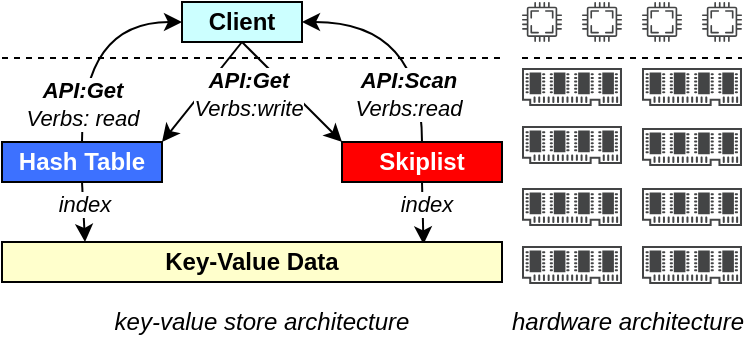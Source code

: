 <mxfile version="20.6.0" type="github"><diagram id="nkua_I_8SeS9SdFFttBP" name="第 1 页"><mxGraphModel dx="591" dy="404" grid="1" gridSize="10" guides="1" tooltips="1" connect="1" arrows="1" fold="1" page="1" pageScale="1" pageWidth="827" pageHeight="1169" math="0" shadow="0"><root><mxCell id="0"/><mxCell id="1" parent="0"/><mxCell id="pZuCyEu0J8naMEDu9RK_-50" style="edgeStyle=orthogonalEdgeStyle;rounded=0;orthogonalLoop=1;jettySize=auto;html=1;exitX=0.5;exitY=0;exitDx=0;exitDy=0;entryX=0;entryY=0.5;entryDx=0;entryDy=0;curved=1;" edge="1" parent="1" source="pZuCyEu0J8naMEDu9RK_-54" target="pZuCyEu0J8naMEDu9RK_-60"><mxGeometry relative="1" as="geometry"/></mxCell><mxCell id="pZuCyEu0J8naMEDu9RK_-51" value="&lt;b&gt;API:Get&lt;/b&gt;&lt;br /&gt;Verbs: read" style="edgeLabel;html=1;align=center;verticalAlign=middle;resizable=0;points=[];labelBackgroundColor=#ffffff;fontStyle=2" vertex="1" connectable="0" parent="pZuCyEu0J8naMEDu9RK_-50"><mxGeometry x="-0.343" y="-6" relative="1" as="geometry"><mxPoint x="-6.02" y="16.25" as="offset"/></mxGeometry></mxCell><mxCell id="pZuCyEu0J8naMEDu9RK_-52" style="edgeStyle=none;rounded=0;orthogonalLoop=1;jettySize=auto;html=1;exitX=0.5;exitY=1;exitDx=0;exitDy=0;entryX=0.166;entryY=0;entryDx=0;entryDy=0;entryPerimeter=0;" edge="1" parent="1" source="pZuCyEu0J8naMEDu9RK_-54" target="pZuCyEu0J8naMEDu9RK_-58"><mxGeometry relative="1" as="geometry"/></mxCell><mxCell id="pZuCyEu0J8naMEDu9RK_-53" value="index" style="edgeLabel;html=1;align=center;verticalAlign=middle;resizable=0;points=[];fontStyle=2;labelBackgroundColor=#ffffff;" vertex="1" connectable="0" parent="pZuCyEu0J8naMEDu9RK_-52"><mxGeometry x="-0.277" relative="1" as="geometry"><mxPoint as="offset"/></mxGeometry></mxCell><mxCell id="pZuCyEu0J8naMEDu9RK_-54" value="&lt;font color=&quot;#ffffff&quot;&gt;&lt;b&gt;Hash Table&lt;/b&gt;&lt;/font&gt;" style="rounded=0;whiteSpace=wrap;html=1;fillColor=#3D71FF;" vertex="1" diagramName="Rectangle" diagramCategory="general" parent="1"><mxGeometry x="120" y="130" width="80" height="20" as="geometry"/></mxCell><mxCell id="pZuCyEu0J8naMEDu9RK_-55" style="edgeStyle=orthogonalEdgeStyle;curved=1;rounded=0;orthogonalLoop=1;jettySize=auto;html=1;exitX=0.5;exitY=0;exitDx=0;exitDy=0;entryX=1;entryY=0.5;entryDx=0;entryDy=0;" edge="1" parent="1" source="pZuCyEu0J8naMEDu9RK_-57" target="pZuCyEu0J8naMEDu9RK_-60"><mxGeometry relative="1" as="geometry"/></mxCell><mxCell id="pZuCyEu0J8naMEDu9RK_-56" style="edgeStyle=none;rounded=0;orthogonalLoop=1;jettySize=auto;html=1;exitX=0.5;exitY=1;exitDx=0;exitDy=0;entryX=0.843;entryY=0.058;entryDx=0;entryDy=0;entryPerimeter=0;" edge="1" parent="1" source="pZuCyEu0J8naMEDu9RK_-57" target="pZuCyEu0J8naMEDu9RK_-58"><mxGeometry relative="1" as="geometry"/></mxCell><mxCell id="pZuCyEu0J8naMEDu9RK_-57" value="&lt;font color=&quot;#ffffff&quot;&gt;&lt;b&gt;Skiplist&lt;/b&gt;&lt;/font&gt;" style="rounded=0;whiteSpace=wrap;html=1;fillColor=#FF0000;" vertex="1" diagramName="Rectangle" diagramCategory="general" parent="1"><mxGeometry x="290" y="130" width="80" height="20" as="geometry"/></mxCell><mxCell id="pZuCyEu0J8naMEDu9RK_-58" value="&lt;b&gt;Key-Value Data&lt;/b&gt;" style="rounded=0;whiteSpace=wrap;html=1;fillColor=#FFFFCC;" vertex="1" diagramName="Rectangle" diagramCategory="general" parent="1"><mxGeometry x="120" y="180" width="250" height="20" as="geometry"/></mxCell><mxCell id="pZuCyEu0J8naMEDu9RK_-59" style="rounded=0;orthogonalLoop=1;jettySize=auto;html=1;exitX=0.5;exitY=1;exitDx=0;exitDy=0;entryX=1;entryY=0;entryDx=0;entryDy=0;" edge="1" parent="1" source="pZuCyEu0J8naMEDu9RK_-60" target="pZuCyEu0J8naMEDu9RK_-54"><mxGeometry relative="1" as="geometry"/></mxCell><mxCell id="pZuCyEu0J8naMEDu9RK_-60" value="&lt;b&gt;Client&lt;/b&gt;" style="rounded=0;whiteSpace=wrap;html=1;fillColor=#CCFFFF;" vertex="1" diagramName="Rectangle" diagramCategory="general" parent="1"><mxGeometry x="210" y="60" width="60" height="20" as="geometry"/></mxCell><mxCell id="pZuCyEu0J8naMEDu9RK_-61" value="index" style="edgeLabel;html=1;align=center;verticalAlign=middle;resizable=0;points=[];fontStyle=2;labelBackgroundColor=#ffffff;" vertex="1" connectable="0" parent="1"><mxGeometry x="180.002" y="164.997" as="geometry"><mxPoint x="152" y="-4" as="offset"/></mxGeometry></mxCell><mxCell id="pZuCyEu0J8naMEDu9RK_-62" style="rounded=0;orthogonalLoop=1;jettySize=auto;html=1;exitX=0.5;exitY=1;exitDx=0;exitDy=0;entryX=0;entryY=0;entryDx=0;entryDy=0;" edge="1" parent="1" source="pZuCyEu0J8naMEDu9RK_-60" target="pZuCyEu0J8naMEDu9RK_-57"><mxGeometry relative="1" as="geometry"><mxPoint x="250.0" y="80" as="sourcePoint"/><mxPoint x="210" y="130" as="targetPoint"/></mxGeometry></mxCell><mxCell id="pZuCyEu0J8naMEDu9RK_-63" value="&lt;b&gt;API:Get&lt;/b&gt;&lt;br /&gt;Verbs:write" style="edgeLabel;html=1;align=center;verticalAlign=middle;resizable=0;points=[];labelBackgroundColor=#ffffff;fontStyle=2" vertex="1" connectable="0" parent="1"><mxGeometry x="240" y="119.997" as="geometry"><mxPoint x="3" y="-14" as="offset"/></mxGeometry></mxCell><mxCell id="pZuCyEu0J8naMEDu9RK_-64" value="&lt;b&gt;API:Scan&lt;/b&gt;&lt;br /&gt;Verbs:read" style="edgeLabel;html=1;align=center;verticalAlign=middle;resizable=0;points=[];labelBackgroundColor=#ffffff;fontStyle=2" vertex="1" connectable="0" parent="1"><mxGeometry x="320" y="119.997" as="geometry"><mxPoint x="3" y="-14" as="offset"/></mxGeometry></mxCell><mxCell id="pZuCyEu0J8naMEDu9RK_-65" value="" style="endArrow=none;html=1;rounded=0;dashed=1;" edge="1" parent="1"><mxGeometry width="50" height="50" relative="1" as="geometry"><mxPoint x="120" y="88" as="sourcePoint"/><mxPoint x="370" y="88" as="targetPoint"/></mxGeometry></mxCell><mxCell id="pZuCyEu0J8naMEDu9RK_-68" value="" style="endArrow=none;html=1;rounded=0;dashed=1;" edge="1" parent="1"><mxGeometry width="50" height="50" relative="1" as="geometry"><mxPoint x="380" y="88" as="sourcePoint"/><mxPoint x="490" y="88" as="targetPoint"/></mxGeometry></mxCell><mxCell id="pZuCyEu0J8naMEDu9RK_-69" value="" style="sketch=0;pointerEvents=1;shadow=0;dashed=0;html=1;strokeColor=none;fillColor=#434445;aspect=fixed;labelPosition=center;verticalLabelPosition=bottom;verticalAlign=top;align=center;outlineConnect=0;shape=mxgraph.vvd.cpu;" vertex="1" parent="1"><mxGeometry x="380" y="60" width="20" height="20" as="geometry"/></mxCell><mxCell id="pZuCyEu0J8naMEDu9RK_-70" value="" style="sketch=0;pointerEvents=1;shadow=0;dashed=0;html=1;strokeColor=none;fillColor=#434445;aspect=fixed;labelPosition=center;verticalLabelPosition=bottom;verticalAlign=top;align=center;outlineConnect=0;shape=mxgraph.vvd.cpu;" vertex="1" parent="1"><mxGeometry x="410" y="60" width="20" height="20" as="geometry"/></mxCell><mxCell id="pZuCyEu0J8naMEDu9RK_-71" value="" style="sketch=0;pointerEvents=1;shadow=0;dashed=0;html=1;strokeColor=none;fillColor=#434445;aspect=fixed;labelPosition=center;verticalLabelPosition=bottom;verticalAlign=top;align=center;outlineConnect=0;shape=mxgraph.vvd.cpu;" vertex="1" parent="1"><mxGeometry x="440" y="60" width="20" height="20" as="geometry"/></mxCell><mxCell id="pZuCyEu0J8naMEDu9RK_-72" value="" style="sketch=0;pointerEvents=1;shadow=0;dashed=0;html=1;strokeColor=none;fillColor=#434445;aspect=fixed;labelPosition=center;verticalLabelPosition=bottom;verticalAlign=top;align=center;outlineConnect=0;shape=mxgraph.vvd.cpu;" vertex="1" parent="1"><mxGeometry x="470" y="60" width="20" height="20" as="geometry"/></mxCell><mxCell id="pZuCyEu0J8naMEDu9RK_-74" value="" style="sketch=0;pointerEvents=1;shadow=0;dashed=0;html=1;strokeColor=none;fillColor=#434445;aspect=fixed;labelPosition=center;verticalLabelPosition=bottom;verticalAlign=top;align=center;outlineConnect=0;shape=mxgraph.vvd.memory;" vertex="1" parent="1"><mxGeometry x="380" y="93" width="50" height="19" as="geometry"/></mxCell><mxCell id="pZuCyEu0J8naMEDu9RK_-75" value="" style="sketch=0;pointerEvents=1;shadow=0;dashed=0;html=1;strokeColor=none;fillColor=#434445;aspect=fixed;labelPosition=center;verticalLabelPosition=bottom;verticalAlign=top;align=center;outlineConnect=0;shape=mxgraph.vvd.memory;" vertex="1" parent="1"><mxGeometry x="380" y="122" width="50" height="19" as="geometry"/></mxCell><mxCell id="pZuCyEu0J8naMEDu9RK_-76" value="" style="sketch=0;pointerEvents=1;shadow=0;dashed=0;html=1;strokeColor=none;fillColor=#434445;aspect=fixed;labelPosition=center;verticalLabelPosition=bottom;verticalAlign=top;align=center;outlineConnect=0;shape=mxgraph.vvd.memory;" vertex="1" parent="1"><mxGeometry x="380" y="153" width="50" height="19" as="geometry"/></mxCell><mxCell id="pZuCyEu0J8naMEDu9RK_-77" value="" style="sketch=0;pointerEvents=1;shadow=0;dashed=0;html=1;strokeColor=none;fillColor=#434445;aspect=fixed;labelPosition=center;verticalLabelPosition=bottom;verticalAlign=top;align=center;outlineConnect=0;shape=mxgraph.vvd.memory;" vertex="1" parent="1"><mxGeometry x="440" y="93" width="50" height="19" as="geometry"/></mxCell><mxCell id="pZuCyEu0J8naMEDu9RK_-78" value="" style="sketch=0;pointerEvents=1;shadow=0;dashed=0;html=1;strokeColor=none;fillColor=#434445;aspect=fixed;labelPosition=center;verticalLabelPosition=bottom;verticalAlign=top;align=center;outlineConnect=0;shape=mxgraph.vvd.memory;" vertex="1" parent="1"><mxGeometry x="440" y="123" width="50" height="19" as="geometry"/></mxCell><mxCell id="pZuCyEu0J8naMEDu9RK_-79" value="" style="sketch=0;pointerEvents=1;shadow=0;dashed=0;html=1;strokeColor=none;fillColor=#434445;aspect=fixed;labelPosition=center;verticalLabelPosition=bottom;verticalAlign=top;align=center;outlineConnect=0;shape=mxgraph.vvd.memory;" vertex="1" parent="1"><mxGeometry x="440" y="153" width="50" height="19" as="geometry"/></mxCell><mxCell id="pZuCyEu0J8naMEDu9RK_-80" value="" style="sketch=0;pointerEvents=1;shadow=0;dashed=0;html=1;strokeColor=none;fillColor=#434445;aspect=fixed;labelPosition=center;verticalLabelPosition=bottom;verticalAlign=top;align=center;outlineConnect=0;shape=mxgraph.vvd.memory;" vertex="1" parent="1"><mxGeometry x="380" y="182" width="50" height="19" as="geometry"/></mxCell><mxCell id="pZuCyEu0J8naMEDu9RK_-81" value="" style="sketch=0;pointerEvents=1;shadow=0;dashed=0;html=1;strokeColor=none;fillColor=#434445;aspect=fixed;labelPosition=center;verticalLabelPosition=bottom;verticalAlign=top;align=center;outlineConnect=0;shape=mxgraph.vvd.memory;" vertex="1" parent="1"><mxGeometry x="440" y="182" width="50" height="19" as="geometry"/></mxCell><mxCell id="pZuCyEu0J8naMEDu9RK_-82" value="&lt;i&gt;key-value store architecture&lt;/i&gt;" style="text;html=1;strokeColor=none;fillColor=none;align=center;verticalAlign=middle;whiteSpace=wrap;rounded=0;" vertex="1" parent="1"><mxGeometry x="160" y="210" width="180" height="20" as="geometry"/></mxCell><mxCell id="pZuCyEu0J8naMEDu9RK_-83" value="&lt;i&gt;hardware architecture&lt;/i&gt;" style="text;html=1;strokeColor=none;fillColor=none;align=center;verticalAlign=middle;whiteSpace=wrap;rounded=0;" vertex="1" parent="1"><mxGeometry x="373" y="210" width="120" height="20" as="geometry"/></mxCell></root></mxGraphModel></diagram></mxfile>